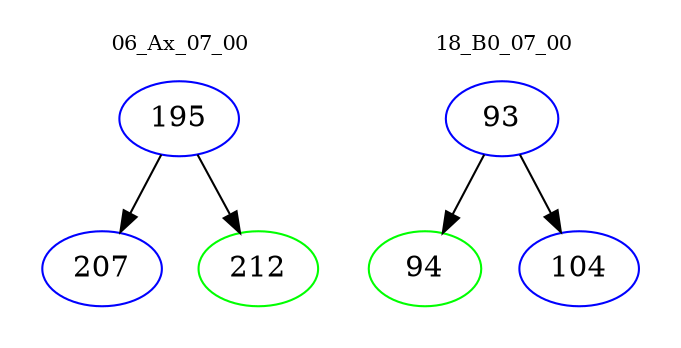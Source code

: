digraph{
subgraph cluster_0 {
color = white
label = "06_Ax_07_00";
fontsize=10;
T0_195 [label="195", color="blue"]
T0_195 -> T0_207 [color="black"]
T0_207 [label="207", color="blue"]
T0_195 -> T0_212 [color="black"]
T0_212 [label="212", color="green"]
}
subgraph cluster_1 {
color = white
label = "18_B0_07_00";
fontsize=10;
T1_93 [label="93", color="blue"]
T1_93 -> T1_94 [color="black"]
T1_94 [label="94", color="green"]
T1_93 -> T1_104 [color="black"]
T1_104 [label="104", color="blue"]
}
}
